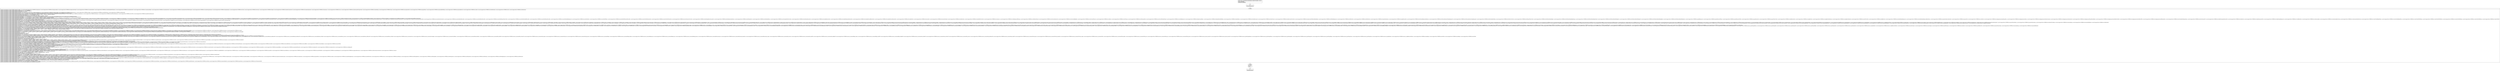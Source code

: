 digraph "CFG forandroidx.constraintlayout.widget.R.styleable.\<clinit\>()V" {
Node_4 [shape=record,label="{4\:\ ?|MTH_ENTER_BLOCK\l}"];
Node_6 [shape=record,label="{6\:\ 0x0000|androidx.constraintlayout.widget.C0169R.styleable.ActionBar = new int[]\{com.dns.buggywebview.C0566R.attr.background, com.dns.buggywebview.C0566R.attr.backgroundSplit, com.dns.buggywebview.C0566R.attr.backgroundStacked, com.dns.buggywebview.C0566R.attr.contentInsetEnd, com.dns.buggywebview.C0566R.attr.contentInsetEndWithActions, com.dns.buggywebview.C0566R.attr.contentInsetLeft, com.dns.buggywebview.C0566R.attr.contentInsetRight, com.dns.buggywebview.C0566R.attr.contentInsetStart, com.dns.buggywebview.C0566R.attr.contentInsetStartWithNavigation, com.dns.buggywebview.C0566R.attr.customNavigationLayout, com.dns.buggywebview.C0566R.attr.displayOptions, com.dns.buggywebview.C0566R.attr.divider, com.dns.buggywebview.C0566R.attr.elevation, com.dns.buggywebview.C0566R.attr.height, com.dns.buggywebview.C0566R.attr.hideOnContentScroll, com.dns.buggywebview.C0566R.attr.homeAsUpIndicator, com.dns.buggywebview.C0566R.attr.homeLayout, com.dns.buggywebview.C0566R.attr.icon, com.dns.buggywebview.C0566R.attr.indeterminateProgressStyle, com.dns.buggywebview.C0566R.attr.itemPadding, com.dns.buggywebview.C0566R.attr.logo, com.dns.buggywebview.C0566R.attr.navigationMode, com.dns.buggywebview.C0566R.attr.popupTheme, com.dns.buggywebview.C0566R.attr.progressBarPadding, com.dns.buggywebview.C0566R.attr.progressBarStyle, com.dns.buggywebview.C0566R.attr.subtitle, com.dns.buggywebview.C0566R.attr.subtitleTextStyle, com.dns.buggywebview.C0566R.attr.title, com.dns.buggywebview.C0566R.attr.titleTextStyle\}\landroidx.constraintlayout.widget.C0169R.styleable.ActionBarLayout = new int[]\{16842931\}\landroidx.constraintlayout.widget.C0169R.styleable.ActionMenuItemView = new int[]\{16843071\}\landroidx.constraintlayout.widget.C0169R.styleable.ActionMenuView = new int[0]\landroidx.constraintlayout.widget.C0169R.styleable.ActionMode = new int[]\{com.dns.buggywebview.C0566R.attr.background, com.dns.buggywebview.C0566R.attr.backgroundSplit, com.dns.buggywebview.C0566R.attr.closeItemLayout, com.dns.buggywebview.C0566R.attr.height, com.dns.buggywebview.C0566R.attr.subtitleTextStyle, com.dns.buggywebview.C0566R.attr.titleTextStyle\}\landroidx.constraintlayout.widget.C0169R.styleable.ActivityChooserView = new int[]\{com.dns.buggywebview.C0566R.attr.expandActivityOverflowButtonDrawable, com.dns.buggywebview.C0566R.attr.initialActivityCount\}\landroidx.constraintlayout.widget.C0169R.styleable.AlertDialog = new int[]\{16842994, com.dns.buggywebview.C0566R.attr.buttonIconDimen, com.dns.buggywebview.C0566R.attr.buttonPanelSideLayout, com.dns.buggywebview.C0566R.attr.listItemLayout, com.dns.buggywebview.C0566R.attr.listLayout, com.dns.buggywebview.C0566R.attr.multiChoiceItemLayout, com.dns.buggywebview.C0566R.attr.showTitle, com.dns.buggywebview.C0566R.attr.singleChoiceItemLayout\}\landroidx.constraintlayout.widget.C0169R.styleable.AnimatedStateListDrawableCompat = new int[]\{16843036, 16843156, 16843157, 16843158, 16843532, 16843533\}\landroidx.constraintlayout.widget.C0169R.styleable.AnimatedStateListDrawableItem = new int[]\{16842960, 16843161\}\landroidx.constraintlayout.widget.C0169R.styleable.AnimatedStateListDrawableTransition = new int[]\{16843161, 16843849, 16843850, 16843851\}\landroidx.constraintlayout.widget.C0169R.styleable.AppCompatImageView = new int[]\{16843033, com.dns.buggywebview.C0566R.attr.srcCompat, com.dns.buggywebview.C0566R.attr.tint, com.dns.buggywebview.C0566R.attr.tintMode\}\landroidx.constraintlayout.widget.C0169R.styleable.AppCompatSeekBar = new int[]\{16843074, com.dns.buggywebview.C0566R.attr.tickMark, com.dns.buggywebview.C0566R.attr.tickMarkTint, com.dns.buggywebview.C0566R.attr.tickMarkTintMode\}\landroidx.constraintlayout.widget.C0169R.styleable.AppCompatTextHelper = new int[]\{16842804, 16843117, 16843118, 16843119, 16843120, 16843666, 16843667\}\landroidx.constraintlayout.widget.C0169R.styleable.AppCompatTextView = new int[]\{16842804, com.dns.buggywebview.C0566R.attr.autoSizeMaxTextSize, com.dns.buggywebview.C0566R.attr.autoSizeMinTextSize, com.dns.buggywebview.C0566R.attr.autoSizePresetSizes, com.dns.buggywebview.C0566R.attr.autoSizeStepGranularity, com.dns.buggywebview.C0566R.attr.autoSizeTextType, com.dns.buggywebview.C0566R.attr.drawableBottomCompat, com.dns.buggywebview.C0566R.attr.drawableEndCompat, com.dns.buggywebview.C0566R.attr.drawableLeftCompat, com.dns.buggywebview.C0566R.attr.drawableRightCompat, com.dns.buggywebview.C0566R.attr.drawableStartCompat, com.dns.buggywebview.C0566R.attr.drawableTint, com.dns.buggywebview.C0566R.attr.drawableTintMode, com.dns.buggywebview.C0566R.attr.drawableTopCompat, com.dns.buggywebview.C0566R.attr.emojiCompatEnabled, com.dns.buggywebview.C0566R.attr.firstBaselineToTopHeight, com.dns.buggywebview.C0566R.attr.fontFamily, com.dns.buggywebview.C0566R.attr.fontVariationSettings, com.dns.buggywebview.C0566R.attr.lastBaselineToBottomHeight, com.dns.buggywebview.C0566R.attr.lineHeight, com.dns.buggywebview.C0566R.attr.textAllCaps, com.dns.buggywebview.C0566R.attr.textLocale\}\landroidx.constraintlayout.widget.C0169R.styleable.AppCompatTheme = new int[]\{16842839, 16842926, com.dns.buggywebview.C0566R.attr.actionBarDivider, com.dns.buggywebview.C0566R.attr.actionBarItemBackground, com.dns.buggywebview.C0566R.attr.actionBarPopupTheme, com.dns.buggywebview.C0566R.attr.actionBarSize, com.dns.buggywebview.C0566R.attr.actionBarSplitStyle, com.dns.buggywebview.C0566R.attr.actionBarStyle, com.dns.buggywebview.C0566R.attr.actionBarTabBarStyle, com.dns.buggywebview.C0566R.attr.actionBarTabStyle, com.dns.buggywebview.C0566R.attr.actionBarTabTextStyle, com.dns.buggywebview.C0566R.attr.actionBarTheme, com.dns.buggywebview.C0566R.attr.actionBarWidgetTheme, com.dns.buggywebview.C0566R.attr.actionButtonStyle, com.dns.buggywebview.C0566R.attr.actionDropDownStyle, com.dns.buggywebview.C0566R.attr.actionMenuTextAppearance, com.dns.buggywebview.C0566R.attr.actionMenuTextColor, com.dns.buggywebview.C0566R.attr.actionModeBackground, com.dns.buggywebview.C0566R.attr.actionModeCloseButtonStyle, com.dns.buggywebview.C0566R.attr.actionModeCloseContentDescription, com.dns.buggywebview.C0566R.attr.actionModeCloseDrawable, com.dns.buggywebview.C0566R.attr.actionModeCopyDrawable, com.dns.buggywebview.C0566R.attr.actionModeCutDrawable, com.dns.buggywebview.C0566R.attr.actionModeFindDrawable, com.dns.buggywebview.C0566R.attr.actionModePasteDrawable, com.dns.buggywebview.C0566R.attr.actionModePopupWindowStyle, com.dns.buggywebview.C0566R.attr.actionModeSelectAllDrawable, com.dns.buggywebview.C0566R.attr.actionModeShareDrawable, com.dns.buggywebview.C0566R.attr.actionModeSplitBackground, com.dns.buggywebview.C0566R.attr.actionModeStyle, com.dns.buggywebview.C0566R.attr.actionModeTheme, com.dns.buggywebview.C0566R.attr.actionModeWebSearchDrawable, com.dns.buggywebview.C0566R.attr.actionOverflowButtonStyle, com.dns.buggywebview.C0566R.attr.actionOverflowMenuStyle, com.dns.buggywebview.C0566R.attr.activityChooserViewStyle, com.dns.buggywebview.C0566R.attr.alertDialogButtonGroupStyle, com.dns.buggywebview.C0566R.attr.alertDialogCenterButtons, com.dns.buggywebview.C0566R.attr.alertDialogStyle, com.dns.buggywebview.C0566R.attr.alertDialogTheme, com.dns.buggywebview.C0566R.attr.autoCompleteTextViewStyle, com.dns.buggywebview.C0566R.attr.borderlessButtonStyle, com.dns.buggywebview.C0566R.attr.buttonBarButtonStyle, com.dns.buggywebview.C0566R.attr.buttonBarNegativeButtonStyle, com.dns.buggywebview.C0566R.attr.buttonBarNeutralButtonStyle, com.dns.buggywebview.C0566R.attr.buttonBarPositiveButtonStyle, com.dns.buggywebview.C0566R.attr.buttonBarStyle, com.dns.buggywebview.C0566R.attr.buttonStyle, com.dns.buggywebview.C0566R.attr.buttonStyleSmall, com.dns.buggywebview.C0566R.attr.checkboxStyle, com.dns.buggywebview.C0566R.attr.checkedTextViewStyle, com.dns.buggywebview.C0566R.attr.colorAccent, com.dns.buggywebview.C0566R.attr.colorBackgroundFloating, com.dns.buggywebview.C0566R.attr.colorButtonNormal, com.dns.buggywebview.C0566R.attr.colorControlActivated, com.dns.buggywebview.C0566R.attr.colorControlHighlight, com.dns.buggywebview.C0566R.attr.colorControlNormal, com.dns.buggywebview.C0566R.attr.colorError, com.dns.buggywebview.C0566R.attr.colorPrimary, com.dns.buggywebview.C0566R.attr.colorPrimaryDark, com.dns.buggywebview.C0566R.attr.colorSwitchThumbNormal, com.dns.buggywebview.C0566R.attr.controlBackground, com.dns.buggywebview.C0566R.attr.dialogCornerRadius, com.dns.buggywebview.C0566R.attr.dialogPreferredPadding, com.dns.buggywebview.C0566R.attr.dialogTheme, com.dns.buggywebview.C0566R.attr.dividerHorizontal, com.dns.buggywebview.C0566R.attr.dividerVertical, com.dns.buggywebview.C0566R.attr.dropDownListViewStyle, com.dns.buggywebview.C0566R.attr.dropdownListPreferredItemHeight, com.dns.buggywebview.C0566R.attr.editTextBackground, com.dns.buggywebview.C0566R.attr.editTextColor, com.dns.buggywebview.C0566R.attr.editTextStyle, com.dns.buggywebview.C0566R.attr.homeAsUpIndicator, com.dns.buggywebview.C0566R.attr.imageButtonStyle, com.dns.buggywebview.C0566R.attr.listChoiceBackgroundIndicator, com.dns.buggywebview.C0566R.attr.listChoiceIndicatorMultipleAnimated, com.dns.buggywebview.C0566R.attr.listChoiceIndicatorSingleAnimated, com.dns.buggywebview.C0566R.attr.listDividerAlertDialog, com.dns.buggywebview.C0566R.attr.listMenuViewStyle, com.dns.buggywebview.C0566R.attr.listPopupWindowStyle, com.dns.buggywebview.C0566R.attr.listPreferredItemHeight, com.dns.buggywebview.C0566R.attr.listPreferredItemHeightLarge, com.dns.buggywebview.C0566R.attr.listPreferredItemHeightSmall, com.dns.buggywebview.C0566R.attr.listPreferredItemPaddingEnd, com.dns.buggywebview.C0566R.attr.listPreferredItemPaddingLeft, com.dns.buggywebview.C0566R.attr.listPreferredItemPaddingRight, com.dns.buggywebview.C0566R.attr.listPreferredItemPaddingStart, com.dns.buggywebview.C0566R.attr.panelBackground, com.dns.buggywebview.C0566R.attr.panelMenuListTheme, com.dns.buggywebview.C0566R.attr.panelMenuListWidth, com.dns.buggywebview.C0566R.attr.popupMenuStyle, com.dns.buggywebview.C0566R.attr.popupWindowStyle, com.dns.buggywebview.C0566R.attr.radioButtonStyle, com.dns.buggywebview.C0566R.attr.ratingBarStyle, com.dns.buggywebview.C0566R.attr.ratingBarStyleIndicator, com.dns.buggywebview.C0566R.attr.ratingBarStyleSmall, com.dns.buggywebview.C0566R.attr.searchViewStyle, com.dns.buggywebview.C0566R.attr.seekBarStyle, com.dns.buggywebview.C0566R.attr.selectableItemBackground, com.dns.buggywebview.C0566R.attr.selectableItemBackgroundBorderless, com.dns.buggywebview.C0566R.attr.spinnerDropDownItemStyle, com.dns.buggywebview.C0566R.attr.spinnerStyle, com.dns.buggywebview.C0566R.attr.switchStyle, com.dns.buggywebview.C0566R.attr.textAppearanceLargePopupMenu, com.dns.buggywebview.C0566R.attr.textAppearanceListItem, com.dns.buggywebview.C0566R.attr.textAppearanceListItemSecondary, com.dns.buggywebview.C0566R.attr.textAppearanceListItemSmall, com.dns.buggywebview.C0566R.attr.textAppearancePopupMenuHeader, com.dns.buggywebview.C0566R.attr.textAppearanceSearchResultSubtitle, com.dns.buggywebview.C0566R.attr.textAppearanceSearchResultTitle, com.dns.buggywebview.C0566R.attr.textAppearanceSmallPopupMenu, com.dns.buggywebview.C0566R.attr.textColorAlertDialogListItem, com.dns.buggywebview.C0566R.attr.textColorSearchUrl, com.dns.buggywebview.C0566R.attr.toolbarNavigationButtonStyle, com.dns.buggywebview.C0566R.attr.toolbarStyle, com.dns.buggywebview.C0566R.attr.tooltipForegroundColor, com.dns.buggywebview.C0566R.attr.tooltipFrameBackground, com.dns.buggywebview.C0566R.attr.viewInflaterClass, com.dns.buggywebview.C0566R.attr.windowActionBar, com.dns.buggywebview.C0566R.attr.windowActionBarOverlay, com.dns.buggywebview.C0566R.attr.windowActionModeOverlay, com.dns.buggywebview.C0566R.attr.windowFixedHeightMajor, com.dns.buggywebview.C0566R.attr.windowFixedHeightMinor, com.dns.buggywebview.C0566R.attr.windowFixedWidthMajor, com.dns.buggywebview.C0566R.attr.windowFixedWidthMinor, com.dns.buggywebview.C0566R.attr.windowMinWidthMajor, com.dns.buggywebview.C0566R.attr.windowMinWidthMinor, com.dns.buggywebview.C0566R.attr.windowNoTitle\}\landroidx.constraintlayout.widget.C0169R.styleable.ButtonBarLayout = new int[]\{com.dns.buggywebview.C0566R.attr.allowStacking\}\landroidx.constraintlayout.widget.C0169R.styleable.Carousel = new int[]\{com.dns.buggywebview.C0566R.attr.carousel_backwardTransition, com.dns.buggywebview.C0566R.attr.carousel_emptyViewsBehavior, com.dns.buggywebview.C0566R.attr.carousel_firstView, com.dns.buggywebview.C0566R.attr.carousel_forwardTransition, com.dns.buggywebview.C0566R.attr.carousel_infinite, com.dns.buggywebview.C0566R.attr.carousel_nextState, com.dns.buggywebview.C0566R.attr.carousel_previousState, com.dns.buggywebview.C0566R.attr.carousel_touchUpMode, com.dns.buggywebview.C0566R.attr.carousel_touchUp_dampeningFactor, com.dns.buggywebview.C0566R.attr.carousel_touchUp_velocityThreshold\}\landroidx.constraintlayout.widget.C0169R.styleable.ColorStateListItem = new int[]\{16843173, 16843551, 16844359, com.dns.buggywebview.C0566R.attr.alpha, com.dns.buggywebview.C0566R.attr.lStar\}\landroidx.constraintlayout.widget.C0169R.styleable.CompoundButton = new int[]\{16843015, com.dns.buggywebview.C0566R.attr.buttonCompat, com.dns.buggywebview.C0566R.attr.buttonTint, com.dns.buggywebview.C0566R.attr.buttonTintMode\}\landroidx.constraintlayout.widget.C0169R.styleable.Constraint = new int[]\{16842948, 16842960, 16842972, 16842996, 16842997, 16842999, 16843000, 16843001, 16843002, 16843039, 16843040, 16843071, 16843072, 16843551, 16843552, 16843553, 16843554, 16843555, 16843556, 16843557, 16843558, 16843559, 16843560, 16843701, 16843702, 16843770, 16843840, com.dns.buggywebview.C0566R.attr.animateCircleAngleTo, com.dns.buggywebview.C0566R.attr.animateRelativeTo, com.dns.buggywebview.C0566R.attr.barrierAllowsGoneWidgets, com.dns.buggywebview.C0566R.attr.barrierDirection, com.dns.buggywebview.C0566R.attr.barrierMargin, com.dns.buggywebview.C0566R.attr.chainUseRtl, com.dns.buggywebview.C0566R.attr.constraint_referenced_ids, com.dns.buggywebview.C0566R.attr.constraint_referenced_tags, com.dns.buggywebview.C0566R.attr.drawPath, com.dns.buggywebview.C0566R.attr.flow_firstHorizontalBias, com.dns.buggywebview.C0566R.attr.flow_firstHorizontalStyle, com.dns.buggywebview.C0566R.attr.flow_firstVerticalBias, com.dns.buggywebview.C0566R.attr.flow_firstVerticalStyle, com.dns.buggywebview.C0566R.attr.flow_horizontalAlign, com.dns.buggywebview.C0566R.attr.flow_horizontalBias, com.dns.buggywebview.C0566R.attr.flow_horizontalGap, com.dns.buggywebview.C0566R.attr.flow_horizontalStyle, com.dns.buggywebview.C0566R.attr.flow_lastHorizontalBias, com.dns.buggywebview.C0566R.attr.flow_lastHorizontalStyle, com.dns.buggywebview.C0566R.attr.flow_lastVerticalBias, com.dns.buggywebview.C0566R.attr.flow_lastVerticalStyle, com.dns.buggywebview.C0566R.attr.flow_maxElementsWrap, com.dns.buggywebview.C0566R.attr.flow_verticalAlign, com.dns.buggywebview.C0566R.attr.flow_verticalBias, com.dns.buggywebview.C0566R.attr.flow_verticalGap, com.dns.buggywebview.C0566R.attr.flow_verticalStyle, com.dns.buggywebview.C0566R.attr.flow_wrapMode, com.dns.buggywebview.C0566R.attr.guidelineUseRtl, com.dns.buggywebview.C0566R.attr.layout_constrainedHeight, com.dns.buggywebview.C0566R.attr.layout_constrainedWidth, com.dns.buggywebview.C0566R.attr.layout_constraintBaseline_creator, com.dns.buggywebview.C0566R.attr.layout_constraintBaseline_toBaselineOf, com.dns.buggywebview.C0566R.attr.layout_constraintBaseline_toBottomOf, com.dns.buggywebview.C0566R.attr.layout_constraintBaseline_toTopOf, com.dns.buggywebview.C0566R.attr.layout_constraintBottom_creator, com.dns.buggywebview.C0566R.attr.layout_constraintBottom_toBottomOf, com.dns.buggywebview.C0566R.attr.layout_constraintBottom_toTopOf, com.dns.buggywebview.C0566R.attr.layout_constraintCircle, com.dns.buggywebview.C0566R.attr.layout_constraintCircleAngle, com.dns.buggywebview.C0566R.attr.layout_constraintCircleRadius, com.dns.buggywebview.C0566R.attr.layout_constraintDimensionRatio, com.dns.buggywebview.C0566R.attr.layout_constraintEnd_toEndOf, com.dns.buggywebview.C0566R.attr.layout_constraintEnd_toStartOf, com.dns.buggywebview.C0566R.attr.layout_constraintGuide_begin, com.dns.buggywebview.C0566R.attr.layout_constraintGuide_end, com.dns.buggywebview.C0566R.attr.layout_constraintGuide_percent, com.dns.buggywebview.C0566R.attr.layout_constraintHeight, com.dns.buggywebview.C0566R.attr.layout_constraintHeight_default, com.dns.buggywebview.C0566R.attr.layout_constraintHeight_max, com.dns.buggywebview.C0566R.attr.layout_constraintHeight_min, com.dns.buggywebview.C0566R.attr.layout_constraintHeight_percent, com.dns.buggywebview.C0566R.attr.layout_constraintHorizontal_bias, com.dns.buggywebview.C0566R.attr.layout_constraintHorizontal_chainStyle, com.dns.buggywebview.C0566R.attr.layout_constraintHorizontal_weight, com.dns.buggywebview.C0566R.attr.layout_constraintLeft_creator, com.dns.buggywebview.C0566R.attr.layout_constraintLeft_toLeftOf, com.dns.buggywebview.C0566R.attr.layout_constraintLeft_toRightOf, com.dns.buggywebview.C0566R.attr.layout_constraintRight_creator, com.dns.buggywebview.C0566R.attr.layout_constraintRight_toLeftOf, com.dns.buggywebview.C0566R.attr.layout_constraintRight_toRightOf, com.dns.buggywebview.C0566R.attr.layout_constraintStart_toEndOf, com.dns.buggywebview.C0566R.attr.layout_constraintStart_toStartOf, com.dns.buggywebview.C0566R.attr.layout_constraintTag, com.dns.buggywebview.C0566R.attr.layout_constraintTop_creator, com.dns.buggywebview.C0566R.attr.layout_constraintTop_toBottomOf, com.dns.buggywebview.C0566R.attr.layout_constraintTop_toTopOf, com.dns.buggywebview.C0566R.attr.layout_constraintVertical_bias, com.dns.buggywebview.C0566R.attr.layout_constraintVertical_chainStyle, com.dns.buggywebview.C0566R.attr.layout_constraintVertical_weight, com.dns.buggywebview.C0566R.attr.layout_constraintWidth, com.dns.buggywebview.C0566R.attr.layout_constraintWidth_default, com.dns.buggywebview.C0566R.attr.layout_constraintWidth_max, com.dns.buggywebview.C0566R.attr.layout_constraintWidth_min, com.dns.buggywebview.C0566R.attr.layout_constraintWidth_percent, com.dns.buggywebview.C0566R.attr.layout_editor_absoluteX, com.dns.buggywebview.C0566R.attr.layout_editor_absoluteY, com.dns.buggywebview.C0566R.attr.layout_goneMarginBaseline, com.dns.buggywebview.C0566R.attr.layout_goneMarginBottom, com.dns.buggywebview.C0566R.attr.layout_goneMarginEnd, com.dns.buggywebview.C0566R.attr.layout_goneMarginLeft, com.dns.buggywebview.C0566R.attr.layout_goneMarginRight, com.dns.buggywebview.C0566R.attr.layout_goneMarginStart, com.dns.buggywebview.C0566R.attr.layout_goneMarginTop, com.dns.buggywebview.C0566R.attr.layout_marginBaseline, com.dns.buggywebview.C0566R.attr.layout_wrapBehaviorInParent, com.dns.buggywebview.C0566R.attr.motionProgress, com.dns.buggywebview.C0566R.attr.motionStagger, com.dns.buggywebview.C0566R.attr.pathMotionArc, com.dns.buggywebview.C0566R.attr.pivotAnchor, com.dns.buggywebview.C0566R.attr.polarRelativeTo, com.dns.buggywebview.C0566R.attr.quantizeMotionInterpolator, com.dns.buggywebview.C0566R.attr.quantizeMotionPhase, com.dns.buggywebview.C0566R.attr.quantizeMotionSteps, com.dns.buggywebview.C0566R.attr.transformPivotTarget, com.dns.buggywebview.C0566R.attr.transitionEasing, com.dns.buggywebview.C0566R.attr.transitionPathRotate, com.dns.buggywebview.C0566R.attr.visibilityMode\}\landroidx.constraintlayout.widget.C0169R.styleable.ConstraintLayout_Layout = new int[]\{16842948, 16842965, 16842966, 16842967, 16842968, 16842969, 16842972, 16842996, 16842997, 16842998, 16842999, 16843000, 16843001, 16843002, 16843039, 16843040, 16843071, 16843072, 16843699, 16843700, 16843701, 16843702, 16843840, 16844091, 16844092, com.dns.buggywebview.C0566R.attr.barrierAllowsGoneWidgets, com.dns.buggywebview.C0566R.attr.barrierDirection, com.dns.buggywebview.C0566R.attr.barrierMargin, com.dns.buggywebview.C0566R.attr.chainUseRtl, com.dns.buggywebview.C0566R.attr.circularflow_angles, com.dns.buggywebview.C0566R.attr.circularflow_defaultAngle, com.dns.buggywebview.C0566R.attr.circularflow_defaultRadius, com.dns.buggywebview.C0566R.attr.circularflow_radiusInDP, com.dns.buggywebview.C0566R.attr.circularflow_viewCenter, com.dns.buggywebview.C0566R.attr.constraintSet, com.dns.buggywebview.C0566R.attr.constraint_referenced_ids, com.dns.buggywebview.C0566R.attr.constraint_referenced_tags, com.dns.buggywebview.C0566R.attr.flow_firstHorizontalBias, com.dns.buggywebview.C0566R.attr.flow_firstHorizontalStyle, com.dns.buggywebview.C0566R.attr.flow_firstVerticalBias, com.dns.buggywebview.C0566R.attr.flow_firstVerticalStyle, com.dns.buggywebview.C0566R.attr.flow_horizontalAlign, com.dns.buggywebview.C0566R.attr.flow_horizontalBias, com.dns.buggywebview.C0566R.attr.flow_horizontalGap, com.dns.buggywebview.C0566R.attr.flow_horizontalStyle, com.dns.buggywebview.C0566R.attr.flow_lastHorizontalBias, com.dns.buggywebview.C0566R.attr.flow_lastHorizontalStyle, com.dns.buggywebview.C0566R.attr.flow_lastVerticalBias, com.dns.buggywebview.C0566R.attr.flow_lastVerticalStyle, com.dns.buggywebview.C0566R.attr.flow_maxElementsWrap, com.dns.buggywebview.C0566R.attr.flow_verticalAlign, com.dns.buggywebview.C0566R.attr.flow_verticalBias, com.dns.buggywebview.C0566R.attr.flow_verticalGap, com.dns.buggywebview.C0566R.attr.flow_verticalStyle, com.dns.buggywebview.C0566R.attr.flow_wrapMode, com.dns.buggywebview.C0566R.attr.guidelineUseRtl, com.dns.buggywebview.C0566R.attr.layoutDescription, com.dns.buggywebview.C0566R.attr.layout_constrainedHeight, com.dns.buggywebview.C0566R.attr.layout_constrainedWidth, com.dns.buggywebview.C0566R.attr.layout_constraintBaseline_creator, com.dns.buggywebview.C0566R.attr.layout_constraintBaseline_toBaselineOf, com.dns.buggywebview.C0566R.attr.layout_constraintBaseline_toBottomOf, com.dns.buggywebview.C0566R.attr.layout_constraintBaseline_toTopOf, com.dns.buggywebview.C0566R.attr.layout_constraintBottom_creator, com.dns.buggywebview.C0566R.attr.layout_constraintBottom_toBottomOf, com.dns.buggywebview.C0566R.attr.layout_constraintBottom_toTopOf, com.dns.buggywebview.C0566R.attr.layout_constraintCircle, com.dns.buggywebview.C0566R.attr.layout_constraintCircleAngle, com.dns.buggywebview.C0566R.attr.layout_constraintCircleRadius, com.dns.buggywebview.C0566R.attr.layout_constraintDimensionRatio, com.dns.buggywebview.C0566R.attr.layout_constraintEnd_toEndOf, com.dns.buggywebview.C0566R.attr.layout_constraintEnd_toStartOf, com.dns.buggywebview.C0566R.attr.layout_constraintGuide_begin, com.dns.buggywebview.C0566R.attr.layout_constraintGuide_end, com.dns.buggywebview.C0566R.attr.layout_constraintGuide_percent, com.dns.buggywebview.C0566R.attr.layout_constraintHeight, com.dns.buggywebview.C0566R.attr.layout_constraintHeight_default, com.dns.buggywebview.C0566R.attr.layout_constraintHeight_max, com.dns.buggywebview.C0566R.attr.layout_constraintHeight_min, com.dns.buggywebview.C0566R.attr.layout_constraintHeight_percent, com.dns.buggywebview.C0566R.attr.layout_constraintHorizontal_bias, com.dns.buggywebview.C0566R.attr.layout_constraintHorizontal_chainStyle, com.dns.buggywebview.C0566R.attr.layout_constraintHorizontal_weight, com.dns.buggywebview.C0566R.attr.layout_constraintLeft_creator, com.dns.buggywebview.C0566R.attr.layout_constraintLeft_toLeftOf, com.dns.buggywebview.C0566R.attr.layout_constraintLeft_toRightOf, com.dns.buggywebview.C0566R.attr.layout_constraintRight_creator, com.dns.buggywebview.C0566R.attr.layout_constraintRight_toLeftOf, com.dns.buggywebview.C0566R.attr.layout_constraintRight_toRightOf, com.dns.buggywebview.C0566R.attr.layout_constraintStart_toEndOf, com.dns.buggywebview.C0566R.attr.layout_constraintStart_toStartOf, com.dns.buggywebview.C0566R.attr.layout_constraintTag, com.dns.buggywebview.C0566R.attr.layout_constraintTop_creator, com.dns.buggywebview.C0566R.attr.layout_constraintTop_toBottomOf, com.dns.buggywebview.C0566R.attr.layout_constraintTop_toTopOf, com.dns.buggywebview.C0566R.attr.layout_constraintVertical_bias, com.dns.buggywebview.C0566R.attr.layout_constraintVertical_chainStyle, com.dns.buggywebview.C0566R.attr.layout_constraintVertical_weight, com.dns.buggywebview.C0566R.attr.layout_constraintWidth, com.dns.buggywebview.C0566R.attr.layout_constraintWidth_default, com.dns.buggywebview.C0566R.attr.layout_constraintWidth_max, com.dns.buggywebview.C0566R.attr.layout_constraintWidth_min, com.dns.buggywebview.C0566R.attr.layout_constraintWidth_percent, com.dns.buggywebview.C0566R.attr.layout_editor_absoluteX, com.dns.buggywebview.C0566R.attr.layout_editor_absoluteY, com.dns.buggywebview.C0566R.attr.layout_goneMarginBaseline, com.dns.buggywebview.C0566R.attr.layout_goneMarginBottom, com.dns.buggywebview.C0566R.attr.layout_goneMarginEnd, com.dns.buggywebview.C0566R.attr.layout_goneMarginLeft, com.dns.buggywebview.C0566R.attr.layout_goneMarginRight, com.dns.buggywebview.C0566R.attr.layout_goneMarginStart, com.dns.buggywebview.C0566R.attr.layout_goneMarginTop, com.dns.buggywebview.C0566R.attr.layout_marginBaseline, com.dns.buggywebview.C0566R.attr.layout_optimizationLevel, com.dns.buggywebview.C0566R.attr.layout_wrapBehaviorInParent\}\landroidx.constraintlayout.widget.C0169R.styleable.ConstraintLayout_ReactiveGuide = new int[]\{com.dns.buggywebview.C0566R.attr.reactiveGuide_animateChange, com.dns.buggywebview.C0566R.attr.reactiveGuide_applyToAllConstraintSets, com.dns.buggywebview.C0566R.attr.reactiveGuide_applyToConstraintSet, com.dns.buggywebview.C0566R.attr.reactiveGuide_valueId\}\landroidx.constraintlayout.widget.C0169R.styleable.ConstraintLayout_placeholder = new int[]\{com.dns.buggywebview.C0566R.attr.content, com.dns.buggywebview.C0566R.attr.placeholder_emptyVisibility\}\landroidx.constraintlayout.widget.C0169R.styleable.ConstraintOverride = new int[]\{16842948, 16842960, 16842972, 16842996, 16842997, 16842999, 16843000, 16843001, 16843002, 16843039, 16843040, 16843071, 16843072, 16843551, 16843552, 16843553, 16843554, 16843555, 16843556, 16843557, 16843558, 16843559, 16843560, 16843701, 16843702, 16843770, 16843840, com.dns.buggywebview.C0566R.attr.animateCircleAngleTo, com.dns.buggywebview.C0566R.attr.animateRelativeTo, com.dns.buggywebview.C0566R.attr.barrierAllowsGoneWidgets, com.dns.buggywebview.C0566R.attr.barrierDirection, com.dns.buggywebview.C0566R.attr.barrierMargin, com.dns.buggywebview.C0566R.attr.chainUseRtl, com.dns.buggywebview.C0566R.attr.constraint_referenced_ids, com.dns.buggywebview.C0566R.attr.drawPath, com.dns.buggywebview.C0566R.attr.flow_firstHorizontalBias, com.dns.buggywebview.C0566R.attr.flow_firstHorizontalStyle, com.dns.buggywebview.C0566R.attr.flow_firstVerticalBias, com.dns.buggywebview.C0566R.attr.flow_firstVerticalStyle, com.dns.buggywebview.C0566R.attr.flow_horizontalAlign, com.dns.buggywebview.C0566R.attr.flow_horizontalBias, com.dns.buggywebview.C0566R.attr.flow_horizontalGap, com.dns.buggywebview.C0566R.attr.flow_horizontalStyle, com.dns.buggywebview.C0566R.attr.flow_lastHorizontalBias, com.dns.buggywebview.C0566R.attr.flow_lastHorizontalStyle, com.dns.buggywebview.C0566R.attr.flow_lastVerticalBias, com.dns.buggywebview.C0566R.attr.flow_lastVerticalStyle, com.dns.buggywebview.C0566R.attr.flow_maxElementsWrap, com.dns.buggywebview.C0566R.attr.flow_verticalAlign, com.dns.buggywebview.C0566R.attr.flow_verticalBias, com.dns.buggywebview.C0566R.attr.flow_verticalGap, com.dns.buggywebview.C0566R.attr.flow_verticalStyle, com.dns.buggywebview.C0566R.attr.flow_wrapMode, com.dns.buggywebview.C0566R.attr.guidelineUseRtl, com.dns.buggywebview.C0566R.attr.layout_constrainedHeight, com.dns.buggywebview.C0566R.attr.layout_constrainedWidth, com.dns.buggywebview.C0566R.attr.layout_constraintBaseline_creator, com.dns.buggywebview.C0566R.attr.layout_constraintBottom_creator, com.dns.buggywebview.C0566R.attr.layout_constraintCircleAngle, com.dns.buggywebview.C0566R.attr.layout_constraintCircleRadius, com.dns.buggywebview.C0566R.attr.layout_constraintDimensionRatio, com.dns.buggywebview.C0566R.attr.layout_constraintGuide_begin, com.dns.buggywebview.C0566R.attr.layout_constraintGuide_end, com.dns.buggywebview.C0566R.attr.layout_constraintGuide_percent, com.dns.buggywebview.C0566R.attr.layout_constraintHeight, com.dns.buggywebview.C0566R.attr.layout_constraintHeight_default, com.dns.buggywebview.C0566R.attr.layout_constraintHeight_max, com.dns.buggywebview.C0566R.attr.layout_constraintHeight_min, com.dns.buggywebview.C0566R.attr.layout_constraintHeight_percent, com.dns.buggywebview.C0566R.attr.layout_constraintHorizontal_bias, com.dns.buggywebview.C0566R.attr.layout_constraintHorizontal_chainStyle, com.dns.buggywebview.C0566R.attr.layout_constraintHorizontal_weight, com.dns.buggywebview.C0566R.attr.layout_constraintLeft_creator, com.dns.buggywebview.C0566R.attr.layout_constraintRight_creator, com.dns.buggywebview.C0566R.attr.layout_constraintTag, com.dns.buggywebview.C0566R.attr.layout_constraintTop_creator, com.dns.buggywebview.C0566R.attr.layout_constraintVertical_bias, com.dns.buggywebview.C0566R.attr.layout_constraintVertical_chainStyle, com.dns.buggywebview.C0566R.attr.layout_constraintVertical_weight, com.dns.buggywebview.C0566R.attr.layout_constraintWidth, com.dns.buggywebview.C0566R.attr.layout_constraintWidth_default, com.dns.buggywebview.C0566R.attr.layout_constraintWidth_max, com.dns.buggywebview.C0566R.attr.layout_constraintWidth_min, com.dns.buggywebview.C0566R.attr.layout_constraintWidth_percent, com.dns.buggywebview.C0566R.attr.layout_editor_absoluteX, com.dns.buggywebview.C0566R.attr.layout_editor_absoluteY, com.dns.buggywebview.C0566R.attr.layout_goneMarginBaseline, com.dns.buggywebview.C0566R.attr.layout_goneMarginBottom, com.dns.buggywebview.C0566R.attr.layout_goneMarginEnd, com.dns.buggywebview.C0566R.attr.layout_goneMarginLeft, com.dns.buggywebview.C0566R.attr.layout_goneMarginRight, com.dns.buggywebview.C0566R.attr.layout_goneMarginStart, com.dns.buggywebview.C0566R.attr.layout_goneMarginTop, com.dns.buggywebview.C0566R.attr.layout_marginBaseline, com.dns.buggywebview.C0566R.attr.layout_wrapBehaviorInParent, com.dns.buggywebview.C0566R.attr.motionProgress, com.dns.buggywebview.C0566R.attr.motionStagger, com.dns.buggywebview.C0566R.attr.motionTarget, com.dns.buggywebview.C0566R.attr.pathMotionArc, com.dns.buggywebview.C0566R.attr.pivotAnchor, com.dns.buggywebview.C0566R.attr.polarRelativeTo, com.dns.buggywebview.C0566R.attr.quantizeMotionInterpolator, com.dns.buggywebview.C0566R.attr.quantizeMotionPhase, com.dns.buggywebview.C0566R.attr.quantizeMotionSteps, com.dns.buggywebview.C0566R.attr.transformPivotTarget, com.dns.buggywebview.C0566R.attr.transitionEasing, com.dns.buggywebview.C0566R.attr.transitionPathRotate, com.dns.buggywebview.C0566R.attr.visibilityMode\}\landroidx.constraintlayout.widget.C0169R.styleable.ConstraintSet = new int[]\{16842948, 16842960, 16842972, 16842996, 16842997, 16842999, 16843000, 16843001, 16843002, 16843039, 16843040, 16843071, 16843072, 16843189, 16843190, 16843551, 16843552, 16843553, 16843554, 16843555, 16843556, 16843557, 16843558, 16843559, 16843560, 16843701, 16843702, 16843770, 16843840, com.dns.buggywebview.C0566R.attr.animateCircleAngleTo, com.dns.buggywebview.C0566R.attr.animateRelativeTo, com.dns.buggywebview.C0566R.attr.barrierAllowsGoneWidgets, com.dns.buggywebview.C0566R.attr.barrierDirection, com.dns.buggywebview.C0566R.attr.barrierMargin, com.dns.buggywebview.C0566R.attr.chainUseRtl, com.dns.buggywebview.C0566R.attr.constraintRotate, com.dns.buggywebview.C0566R.attr.constraint_referenced_ids, com.dns.buggywebview.C0566R.attr.constraint_referenced_tags, com.dns.buggywebview.C0566R.attr.deriveConstraintsFrom, com.dns.buggywebview.C0566R.attr.drawPath, com.dns.buggywebview.C0566R.attr.flow_firstHorizontalBias, com.dns.buggywebview.C0566R.attr.flow_firstHorizontalStyle, com.dns.buggywebview.C0566R.attr.flow_firstVerticalBias, com.dns.buggywebview.C0566R.attr.flow_firstVerticalStyle, com.dns.buggywebview.C0566R.attr.flow_horizontalAlign, com.dns.buggywebview.C0566R.attr.flow_horizontalBias, com.dns.buggywebview.C0566R.attr.flow_horizontalGap, com.dns.buggywebview.C0566R.attr.flow_horizontalStyle, com.dns.buggywebview.C0566R.attr.flow_lastHorizontalBias, com.dns.buggywebview.C0566R.attr.flow_lastHorizontalStyle, com.dns.buggywebview.C0566R.attr.flow_lastVerticalBias, com.dns.buggywebview.C0566R.attr.flow_lastVerticalStyle, com.dns.buggywebview.C0566R.attr.flow_maxElementsWrap, com.dns.buggywebview.C0566R.attr.flow_verticalAlign, com.dns.buggywebview.C0566R.attr.flow_verticalBias, com.dns.buggywebview.C0566R.attr.flow_verticalGap, com.dns.buggywebview.C0566R.attr.flow_verticalStyle, com.dns.buggywebview.C0566R.attr.flow_wrapMode, com.dns.buggywebview.C0566R.attr.guidelineUseRtl, com.dns.buggywebview.C0566R.attr.layout_constrainedHeight, com.dns.buggywebview.C0566R.attr.layout_constrainedWidth, com.dns.buggywebview.C0566R.attr.layout_constraintBaseline_creator, com.dns.buggywebview.C0566R.attr.layout_constraintBaseline_toBaselineOf, com.dns.buggywebview.C0566R.attr.layout_constraintBaseline_toBottomOf, com.dns.buggywebview.C0566R.attr.layout_constraintBaseline_toTopOf, com.dns.buggywebview.C0566R.attr.layout_constraintBottom_creator, com.dns.buggywebview.C0566R.attr.layout_constraintBottom_toBottomOf, com.dns.buggywebview.C0566R.attr.layout_constraintBottom_toTopOf, com.dns.buggywebview.C0566R.attr.layout_constraintCircle, com.dns.buggywebview.C0566R.attr.layout_constraintCircleAngle, com.dns.buggywebview.C0566R.attr.layout_constraintCircleRadius, com.dns.buggywebview.C0566R.attr.layout_constraintDimensionRatio, com.dns.buggywebview.C0566R.attr.layout_constraintEnd_toEndOf, com.dns.buggywebview.C0566R.attr.layout_constraintEnd_toStartOf, com.dns.buggywebview.C0566R.attr.layout_constraintGuide_begin, com.dns.buggywebview.C0566R.attr.layout_constraintGuide_end, com.dns.buggywebview.C0566R.attr.layout_constraintGuide_percent, com.dns.buggywebview.C0566R.attr.layout_constraintHeight_default, com.dns.buggywebview.C0566R.attr.layout_constraintHeight_max, com.dns.buggywebview.C0566R.attr.layout_constraintHeight_min, com.dns.buggywebview.C0566R.attr.layout_constraintHeight_percent, com.dns.buggywebview.C0566R.attr.layout_constraintHorizontal_bias, com.dns.buggywebview.C0566R.attr.layout_constraintHorizontal_chainStyle, com.dns.buggywebview.C0566R.attr.layout_constraintHorizontal_weight, com.dns.buggywebview.C0566R.attr.layout_constraintLeft_creator, com.dns.buggywebview.C0566R.attr.layout_constraintLeft_toLeftOf, com.dns.buggywebview.C0566R.attr.layout_constraintLeft_toRightOf, com.dns.buggywebview.C0566R.attr.layout_constraintRight_creator, com.dns.buggywebview.C0566R.attr.layout_constraintRight_toLeftOf, com.dns.buggywebview.C0566R.attr.layout_constraintRight_toRightOf, com.dns.buggywebview.C0566R.attr.layout_constraintStart_toEndOf, com.dns.buggywebview.C0566R.attr.layout_constraintStart_toStartOf, com.dns.buggywebview.C0566R.attr.layout_constraintTag, com.dns.buggywebview.C0566R.attr.layout_constraintTop_creator, com.dns.buggywebview.C0566R.attr.layout_constraintTop_toBottomOf, com.dns.buggywebview.C0566R.attr.layout_constraintTop_toTopOf, com.dns.buggywebview.C0566R.attr.layout_constraintVertical_bias, com.dns.buggywebview.C0566R.attr.layout_constraintVertical_chainStyle, com.dns.buggywebview.C0566R.attr.layout_constraintVertical_weight, com.dns.buggywebview.C0566R.attr.layout_constraintWidth_default, com.dns.buggywebview.C0566R.attr.layout_constraintWidth_max, com.dns.buggywebview.C0566R.attr.layout_constraintWidth_min, com.dns.buggywebview.C0566R.attr.layout_constraintWidth_percent, com.dns.buggywebview.C0566R.attr.layout_editor_absoluteX, com.dns.buggywebview.C0566R.attr.layout_editor_absoluteY, com.dns.buggywebview.C0566R.attr.layout_goneMarginBaseline, com.dns.buggywebview.C0566R.attr.layout_goneMarginBottom, com.dns.buggywebview.C0566R.attr.layout_goneMarginEnd, com.dns.buggywebview.C0566R.attr.layout_goneMarginLeft, com.dns.buggywebview.C0566R.attr.layout_goneMarginRight, com.dns.buggywebview.C0566R.attr.layout_goneMarginStart, com.dns.buggywebview.C0566R.attr.layout_goneMarginTop, com.dns.buggywebview.C0566R.attr.layout_marginBaseline, com.dns.buggywebview.C0566R.attr.layout_wrapBehaviorInParent, com.dns.buggywebview.C0566R.attr.motionProgress, com.dns.buggywebview.C0566R.attr.motionStagger, com.dns.buggywebview.C0566R.attr.pathMotionArc, com.dns.buggywebview.C0566R.attr.pivotAnchor, com.dns.buggywebview.C0566R.attr.polarRelativeTo, com.dns.buggywebview.C0566R.attr.quantizeMotionSteps, com.dns.buggywebview.C0566R.attr.transitionEasing, com.dns.buggywebview.C0566R.attr.transitionPathRotate\}\landroidx.constraintlayout.widget.C0169R.styleable.CustomAttribute = new int[]\{com.dns.buggywebview.C0566R.attr.attributeName, com.dns.buggywebview.C0566R.attr.customBoolean, com.dns.buggywebview.C0566R.attr.customColorDrawableValue, com.dns.buggywebview.C0566R.attr.customColorValue, com.dns.buggywebview.C0566R.attr.customDimension, com.dns.buggywebview.C0566R.attr.customFloatValue, com.dns.buggywebview.C0566R.attr.customIntegerValue, com.dns.buggywebview.C0566R.attr.customPixelDimension, com.dns.buggywebview.C0566R.attr.customReference, com.dns.buggywebview.C0566R.attr.customStringValue, com.dns.buggywebview.C0566R.attr.methodName\}\landroidx.constraintlayout.widget.C0169R.styleable.DrawerArrowToggle = new int[]\{com.dns.buggywebview.C0566R.attr.arrowHeadLength, com.dns.buggywebview.C0566R.attr.arrowShaftLength, com.dns.buggywebview.C0566R.attr.barLength, com.dns.buggywebview.C0566R.attr.color, com.dns.buggywebview.C0566R.attr.drawableSize, com.dns.buggywebview.C0566R.attr.gapBetweenBars, com.dns.buggywebview.C0566R.attr.spinBars, com.dns.buggywebview.C0566R.attr.thickness\}\landroidx.constraintlayout.widget.C0169R.styleable.FontFamily = new int[]\{com.dns.buggywebview.C0566R.attr.fontProviderAuthority, com.dns.buggywebview.C0566R.attr.fontProviderCerts, com.dns.buggywebview.C0566R.attr.fontProviderFetchStrategy, com.dns.buggywebview.C0566R.attr.fontProviderFetchTimeout, com.dns.buggywebview.C0566R.attr.fontProviderPackage, com.dns.buggywebview.C0566R.attr.fontProviderQuery, com.dns.buggywebview.C0566R.attr.fontProviderSystemFontFamily\}\landroidx.constraintlayout.widget.C0169R.styleable.FontFamilyFont = new int[]\{16844082, 16844083, 16844095, 16844143, 16844144, com.dns.buggywebview.C0566R.attr.font, com.dns.buggywebview.C0566R.attr.fontStyle, com.dns.buggywebview.C0566R.attr.fontVariationSettings, com.dns.buggywebview.C0566R.attr.fontWeight, com.dns.buggywebview.C0566R.attr.ttcIndex\}\landroidx.constraintlayout.widget.C0169R.styleable.GradientColor = new int[]\{16843165, 16843166, 16843169, 16843170, 16843171, 16843172, 16843265, 16843275, 16844048, 16844049, 16844050, 16844051\}\landroidx.constraintlayout.widget.C0169R.styleable.GradientColorItem = new int[]\{16843173, 16844052\}\landroidx.constraintlayout.widget.C0169R.styleable.ImageFilterView = new int[]\{com.dns.buggywebview.C0566R.attr.altSrc, com.dns.buggywebview.C0566R.attr.blendSrc, com.dns.buggywebview.C0566R.attr.brightness, com.dns.buggywebview.C0566R.attr.contrast, com.dns.buggywebview.C0566R.attr.crossfade, com.dns.buggywebview.C0566R.attr.imagePanX, com.dns.buggywebview.C0566R.attr.imagePanY, com.dns.buggywebview.C0566R.attr.imageRotate, com.dns.buggywebview.C0566R.attr.imageZoom, com.dns.buggywebview.C0566R.attr.overlay, com.dns.buggywebview.C0566R.attr.round, com.dns.buggywebview.C0566R.attr.roundPercent, com.dns.buggywebview.C0566R.attr.saturation, com.dns.buggywebview.C0566R.attr.warmth\}\landroidx.constraintlayout.widget.C0169R.styleable.KeyAttribute = new int[]\{16843551, 16843552, 16843553, 16843554, 16843555, 16843556, 16843557, 16843558, 16843559, 16843560, 16843770, 16843840, com.dns.buggywebview.C0566R.attr.curveFit, com.dns.buggywebview.C0566R.attr.framePosition, com.dns.buggywebview.C0566R.attr.motionProgress, com.dns.buggywebview.C0566R.attr.motionTarget, com.dns.buggywebview.C0566R.attr.transformPivotTarget, com.dns.buggywebview.C0566R.attr.transitionEasing, com.dns.buggywebview.C0566R.attr.transitionPathRotate\}\landroidx.constraintlayout.widget.C0169R.styleable.KeyCycle = new int[]\{16843551, 16843554, 16843555, 16843556, 16843557, 16843558, 16843559, 16843560, 16843770, 16843840, com.dns.buggywebview.C0566R.attr.curveFit, com.dns.buggywebview.C0566R.attr.framePosition, com.dns.buggywebview.C0566R.attr.motionProgress, com.dns.buggywebview.C0566R.attr.motionTarget, com.dns.buggywebview.C0566R.attr.transitionEasing, com.dns.buggywebview.C0566R.attr.transitionPathRotate, com.dns.buggywebview.C0566R.attr.waveOffset, com.dns.buggywebview.C0566R.attr.wavePeriod, com.dns.buggywebview.C0566R.attr.wavePhase, com.dns.buggywebview.C0566R.attr.waveShape, com.dns.buggywebview.C0566R.attr.waveVariesBy\}\landroidx.constraintlayout.widget.C0169R.styleable.KeyFrame = new int[0]\landroidx.constraintlayout.widget.C0169R.styleable.KeyFramesAcceleration = new int[0]\landroidx.constraintlayout.widget.C0169R.styleable.KeyFramesVelocity = new int[0]\landroidx.constraintlayout.widget.C0169R.styleable.KeyPosition = new int[]\{com.dns.buggywebview.C0566R.attr.curveFit, com.dns.buggywebview.C0566R.attr.drawPath, com.dns.buggywebview.C0566R.attr.framePosition, com.dns.buggywebview.C0566R.attr.keyPositionType, com.dns.buggywebview.C0566R.attr.motionTarget, com.dns.buggywebview.C0566R.attr.pathMotionArc, com.dns.buggywebview.C0566R.attr.percentHeight, com.dns.buggywebview.C0566R.attr.percentWidth, com.dns.buggywebview.C0566R.attr.percentX, com.dns.buggywebview.C0566R.attr.percentY, com.dns.buggywebview.C0566R.attr.sizePercent, com.dns.buggywebview.C0566R.attr.transitionEasing\}\landroidx.constraintlayout.widget.C0169R.styleable.KeyTimeCycle = new int[]\{16843551, 16843554, 16843555, 16843556, 16843557, 16843558, 16843559, 16843560, 16843770, 16843840, com.dns.buggywebview.C0566R.attr.curveFit, com.dns.buggywebview.C0566R.attr.framePosition, com.dns.buggywebview.C0566R.attr.motionProgress, com.dns.buggywebview.C0566R.attr.motionTarget, com.dns.buggywebview.C0566R.attr.transitionEasing, com.dns.buggywebview.C0566R.attr.transitionPathRotate, com.dns.buggywebview.C0566R.attr.waveDecay, com.dns.buggywebview.C0566R.attr.waveOffset, com.dns.buggywebview.C0566R.attr.wavePeriod, com.dns.buggywebview.C0566R.attr.wavePhase, com.dns.buggywebview.C0566R.attr.waveShape\}\landroidx.constraintlayout.widget.C0169R.styleable.KeyTrigger = new int[]\{com.dns.buggywebview.C0566R.attr.framePosition, com.dns.buggywebview.C0566R.attr.motionTarget, com.dns.buggywebview.C0566R.attr.motion_postLayoutCollision, com.dns.buggywebview.C0566R.attr.motion_triggerOnCollision, com.dns.buggywebview.C0566R.attr.onCross, com.dns.buggywebview.C0566R.attr.onNegativeCross, com.dns.buggywebview.C0566R.attr.onPositiveCross, com.dns.buggywebview.C0566R.attr.triggerId, com.dns.buggywebview.C0566R.attr.triggerReceiver, com.dns.buggywebview.C0566R.attr.triggerSlack, com.dns.buggywebview.C0566R.attr.viewTransitionOnCross, com.dns.buggywebview.C0566R.attr.viewTransitionOnNegativeCross, com.dns.buggywebview.C0566R.attr.viewTransitionOnPositiveCross\}\landroidx.constraintlayout.widget.C0169R.styleable.Layout = new int[]\{16842948, 16842996, 16842997, 16842999, 16843000, 16843001, 16843002, 16843701, 16843702, com.dns.buggywebview.C0566R.attr.barrierAllowsGoneWidgets, com.dns.buggywebview.C0566R.attr.barrierDirection, com.dns.buggywebview.C0566R.attr.barrierMargin, com.dns.buggywebview.C0566R.attr.chainUseRtl, com.dns.buggywebview.C0566R.attr.constraint_referenced_ids, com.dns.buggywebview.C0566R.attr.constraint_referenced_tags, com.dns.buggywebview.C0566R.attr.guidelineUseRtl, com.dns.buggywebview.C0566R.attr.layout_constrainedHeight, com.dns.buggywebview.C0566R.attr.layout_constrainedWidth, com.dns.buggywebview.C0566R.attr.layout_constraintBaseline_creator, com.dns.buggywebview.C0566R.attr.layout_constraintBaseline_toBaselineOf, com.dns.buggywebview.C0566R.attr.layout_constraintBaseline_toBottomOf, com.dns.buggywebview.C0566R.attr.layout_constraintBaseline_toTopOf, com.dns.buggywebview.C0566R.attr.layout_constraintBottom_creator, com.dns.buggywebview.C0566R.attr.layout_constraintBottom_toBottomOf, com.dns.buggywebview.C0566R.attr.layout_constraintBottom_toTopOf, com.dns.buggywebview.C0566R.attr.layout_constraintCircle, com.dns.buggywebview.C0566R.attr.layout_constraintCircleAngle, com.dns.buggywebview.C0566R.attr.layout_constraintCircleRadius, com.dns.buggywebview.C0566R.attr.layout_constraintDimensionRatio, com.dns.buggywebview.C0566R.attr.layout_constraintEnd_toEndOf, com.dns.buggywebview.C0566R.attr.layout_constraintEnd_toStartOf, com.dns.buggywebview.C0566R.attr.layout_constraintGuide_begin, com.dns.buggywebview.C0566R.attr.layout_constraintGuide_end, com.dns.buggywebview.C0566R.attr.layout_constraintGuide_percent, com.dns.buggywebview.C0566R.attr.layout_constraintHeight, com.dns.buggywebview.C0566R.attr.layout_constraintHeight_default, com.dns.buggywebview.C0566R.attr.layout_constraintHeight_max, com.dns.buggywebview.C0566R.attr.layout_constraintHeight_min, com.dns.buggywebview.C0566R.attr.layout_constraintHeight_percent, com.dns.buggywebview.C0566R.attr.layout_constraintHorizontal_bias, com.dns.buggywebview.C0566R.attr.layout_constraintHorizontal_chainStyle, com.dns.buggywebview.C0566R.attr.layout_constraintHorizontal_weight, com.dns.buggywebview.C0566R.attr.layout_constraintLeft_creator, com.dns.buggywebview.C0566R.attr.layout_constraintLeft_toLeftOf, com.dns.buggywebview.C0566R.attr.layout_constraintLeft_toRightOf, com.dns.buggywebview.C0566R.attr.layout_constraintRight_creator, com.dns.buggywebview.C0566R.attr.layout_constraintRight_toLeftOf, com.dns.buggywebview.C0566R.attr.layout_constraintRight_toRightOf, com.dns.buggywebview.C0566R.attr.layout_constraintStart_toEndOf, com.dns.buggywebview.C0566R.attr.layout_constraintStart_toStartOf, com.dns.buggywebview.C0566R.attr.layout_constraintTop_creator, com.dns.buggywebview.C0566R.attr.layout_constraintTop_toBottomOf, com.dns.buggywebview.C0566R.attr.layout_constraintTop_toTopOf, com.dns.buggywebview.C0566R.attr.layout_constraintVertical_bias, com.dns.buggywebview.C0566R.attr.layout_constraintVertical_chainStyle, com.dns.buggywebview.C0566R.attr.layout_constraintVertical_weight, com.dns.buggywebview.C0566R.attr.layout_constraintWidth, com.dns.buggywebview.C0566R.attr.layout_constraintWidth_default, com.dns.buggywebview.C0566R.attr.layout_constraintWidth_max, com.dns.buggywebview.C0566R.attr.layout_constraintWidth_min, com.dns.buggywebview.C0566R.attr.layout_constraintWidth_percent, com.dns.buggywebview.C0566R.attr.layout_editor_absoluteX, com.dns.buggywebview.C0566R.attr.layout_editor_absoluteY, com.dns.buggywebview.C0566R.attr.layout_goneMarginBaseline, com.dns.buggywebview.C0566R.attr.layout_goneMarginBottom, com.dns.buggywebview.C0566R.attr.layout_goneMarginEnd, com.dns.buggywebview.C0566R.attr.layout_goneMarginLeft, com.dns.buggywebview.C0566R.attr.layout_goneMarginRight, com.dns.buggywebview.C0566R.attr.layout_goneMarginStart, com.dns.buggywebview.C0566R.attr.layout_goneMarginTop, com.dns.buggywebview.C0566R.attr.layout_marginBaseline, com.dns.buggywebview.C0566R.attr.layout_wrapBehaviorInParent, com.dns.buggywebview.C0566R.attr.maxHeight, com.dns.buggywebview.C0566R.attr.maxWidth, com.dns.buggywebview.C0566R.attr.minHeight, com.dns.buggywebview.C0566R.attr.minWidth\}\landroidx.constraintlayout.widget.C0169R.styleable.LinearLayoutCompat = new int[]\{16842927, 16842948, 16843046, 16843047, 16843048, com.dns.buggywebview.C0566R.attr.divider, com.dns.buggywebview.C0566R.attr.dividerPadding, com.dns.buggywebview.C0566R.attr.measureWithLargestChild, com.dns.buggywebview.C0566R.attr.showDividers\}\landroidx.constraintlayout.widget.C0169R.styleable.LinearLayoutCompat_Layout = new int[]\{16842931, 16842996, 16842997, 16843137\}\landroidx.constraintlayout.widget.C0169R.styleable.ListPopupWindow = new int[]\{16843436, 16843437\}\landroidx.constraintlayout.widget.C0169R.styleable.MenuGroup = new int[]\{16842766, 16842960, 16843156, 16843230, 16843231, 16843232\}\landroidx.constraintlayout.widget.C0169R.styleable.MenuItem = new int[]\{16842754, 16842766, 16842960, 16843014, 16843156, 16843230, 16843231, 16843233, 16843234, 16843235, 16843236, 16843237, 16843375, com.dns.buggywebview.C0566R.attr.actionLayout, com.dns.buggywebview.C0566R.attr.actionProviderClass, com.dns.buggywebview.C0566R.attr.actionViewClass, com.dns.buggywebview.C0566R.attr.alphabeticModifiers, com.dns.buggywebview.C0566R.attr.contentDescription, com.dns.buggywebview.C0566R.attr.iconTint, com.dns.buggywebview.C0566R.attr.iconTintMode, com.dns.buggywebview.C0566R.attr.numericModifiers, com.dns.buggywebview.C0566R.attr.showAsAction, com.dns.buggywebview.C0566R.attr.tooltipText\}\landroidx.constraintlayout.widget.C0169R.styleable.MenuView = new int[]\{16842926, 16843052, 16843053, 16843054, 16843055, 16843056, 16843057, com.dns.buggywebview.C0566R.attr.preserveIconSpacing, com.dns.buggywebview.C0566R.attr.subMenuArrow\}\landroidx.constraintlayout.widget.C0169R.styleable.MockView = new int[]\{com.dns.buggywebview.C0566R.attr.mock_diagonalsColor, com.dns.buggywebview.C0566R.attr.mock_label, com.dns.buggywebview.C0566R.attr.mock_labelBackgroundColor, com.dns.buggywebview.C0566R.attr.mock_labelColor, com.dns.buggywebview.C0566R.attr.mock_showDiagonals, com.dns.buggywebview.C0566R.attr.mock_showLabel\}\landroidx.constraintlayout.widget.C0169R.styleable.Motion = new int[]\{com.dns.buggywebview.C0566R.attr.animateCircleAngleTo, com.dns.buggywebview.C0566R.attr.animateRelativeTo, com.dns.buggywebview.C0566R.attr.drawPath, com.dns.buggywebview.C0566R.attr.motionPathRotate, com.dns.buggywebview.C0566R.attr.motionStagger, com.dns.buggywebview.C0566R.attr.pathMotionArc, com.dns.buggywebview.C0566R.attr.quantizeMotionInterpolator, com.dns.buggywebview.C0566R.attr.quantizeMotionPhase, com.dns.buggywebview.C0566R.attr.quantizeMotionSteps, com.dns.buggywebview.C0566R.attr.transitionEasing\}\landroidx.constraintlayout.widget.C0169R.styleable.MotionEffect = new int[]\{com.dns.buggywebview.C0566R.attr.motionEffect_alpha, com.dns.buggywebview.C0566R.attr.motionEffect_end, com.dns.buggywebview.C0566R.attr.motionEffect_move, com.dns.buggywebview.C0566R.attr.motionEffect_start, com.dns.buggywebview.C0566R.attr.motionEffect_strict, com.dns.buggywebview.C0566R.attr.motionEffect_translationX, com.dns.buggywebview.C0566R.attr.motionEffect_translationY, com.dns.buggywebview.C0566R.attr.motionEffect_viewTransition\}\landroidx.constraintlayout.widget.C0169R.styleable.MotionHelper = new int[]\{com.dns.buggywebview.C0566R.attr.onHide, com.dns.buggywebview.C0566R.attr.onShow\}\landroidx.constraintlayout.widget.C0169R.styleable.MotionLabel = new int[]\{16842901, 16842902, 16842903, 16842904, 16842927, 16843087, 16843108, 16843692, 16844085, com.dns.buggywebview.C0566R.attr.borderRound, com.dns.buggywebview.C0566R.attr.borderRoundPercent, com.dns.buggywebview.C0566R.attr.scaleFromTextSize, com.dns.buggywebview.C0566R.attr.textBackground, com.dns.buggywebview.C0566R.attr.textBackgroundPanX, com.dns.buggywebview.C0566R.attr.textBackgroundPanY, com.dns.buggywebview.C0566R.attr.textBackgroundRotate, com.dns.buggywebview.C0566R.attr.textBackgroundZoom, com.dns.buggywebview.C0566R.attr.textOutlineColor, com.dns.buggywebview.C0566R.attr.textOutlineThickness, com.dns.buggywebview.C0566R.attr.textPanX, com.dns.buggywebview.C0566R.attr.textPanY, com.dns.buggywebview.C0566R.attr.textureBlurFactor, com.dns.buggywebview.C0566R.attr.textureEffect, com.dns.buggywebview.C0566R.attr.textureHeight, com.dns.buggywebview.C0566R.attr.textureWidth\}\landroidx.constraintlayout.widget.C0169R.styleable.MotionLayout = new int[]\{com.dns.buggywebview.C0566R.attr.applyMotionScene, com.dns.buggywebview.C0566R.attr.currentState, com.dns.buggywebview.C0566R.attr.layoutDescription, com.dns.buggywebview.C0566R.attr.motionDebug, com.dns.buggywebview.C0566R.attr.motionProgress, com.dns.buggywebview.C0566R.attr.showPaths\}\landroidx.constraintlayout.widget.C0169R.styleable.MotionScene = new int[]\{com.dns.buggywebview.C0566R.attr.defaultDuration, com.dns.buggywebview.C0566R.attr.layoutDuringTransition\}\landroidx.constraintlayout.widget.C0169R.styleable.MotionTelltales = new int[]\{com.dns.buggywebview.C0566R.attr.telltales_tailColor, com.dns.buggywebview.C0566R.attr.telltales_tailScale, com.dns.buggywebview.C0566R.attr.telltales_velocityMode\}\landroidx.constraintlayout.widget.C0169R.styleable.OnClick = new int[]\{com.dns.buggywebview.C0566R.attr.clickAction, com.dns.buggywebview.C0566R.attr.targetId\}\landroidx.constraintlayout.widget.C0169R.styleable.OnSwipe = new int[]\{com.dns.buggywebview.C0566R.attr.autoCompleteMode, com.dns.buggywebview.C0566R.attr.dragDirection, com.dns.buggywebview.C0566R.attr.dragScale, com.dns.buggywebview.C0566R.attr.dragThreshold, com.dns.buggywebview.C0566R.attr.limitBoundsTo, com.dns.buggywebview.C0566R.attr.maxAcceleration, com.dns.buggywebview.C0566R.attr.maxVelocity, com.dns.buggywebview.C0566R.attr.moveWhenScrollAtTop, com.dns.buggywebview.C0566R.attr.nestedScrollFlags, com.dns.buggywebview.C0566R.attr.onTouchUp, com.dns.buggywebview.C0566R.attr.rotationCenterId, com.dns.buggywebview.C0566R.attr.springBoundary, com.dns.buggywebview.C0566R.attr.springDamping, com.dns.buggywebview.C0566R.attr.springMass, com.dns.buggywebview.C0566R.attr.springStiffness, com.dns.buggywebview.C0566R.attr.springStopThreshold, com.dns.buggywebview.C0566R.attr.touchAnchorId, com.dns.buggywebview.C0566R.attr.touchAnchorSide, com.dns.buggywebview.C0566R.attr.touchRegionId\}\landroidx.constraintlayout.widget.C0169R.styleable.PopupWindow = new int[]\{16843126, 16843465, com.dns.buggywebview.C0566R.attr.overlapAnchor\}\landroidx.constraintlayout.widget.C0169R.styleable.PopupWindowBackgroundState = new int[]\{com.dns.buggywebview.C0566R.attr.state_above_anchor\}\landroidx.constraintlayout.widget.C0169R.styleable.PropertySet = new int[]\{16842972, 16843551, com.dns.buggywebview.C0566R.attr.layout_constraintTag, com.dns.buggywebview.C0566R.attr.motionProgress, com.dns.buggywebview.C0566R.attr.visibilityMode\}\landroidx.constraintlayout.widget.C0169R.styleable.RecycleListView = new int[]\{com.dns.buggywebview.C0566R.attr.paddingBottomNoButtons, com.dns.buggywebview.C0566R.attr.paddingTopNoTitle\}\landroidx.constraintlayout.widget.C0169R.styleable.SearchView = new int[]\{16842804, 16842970, 16843039, 16843087, 16843088, 16843296, 16843364, com.dns.buggywebview.C0566R.attr.animateMenuItems, com.dns.buggywebview.C0566R.attr.animateNavigationIcon, com.dns.buggywebview.C0566R.attr.autoShowKeyboard, com.dns.buggywebview.C0566R.attr.closeIcon, com.dns.buggywebview.C0566R.attr.commitIcon, com.dns.buggywebview.C0566R.attr.defaultQueryHint, com.dns.buggywebview.C0566R.attr.goIcon, com.dns.buggywebview.C0566R.attr.headerLayout, com.dns.buggywebview.C0566R.attr.hideNavigationIcon, com.dns.buggywebview.C0566R.attr.iconifiedByDefault, com.dns.buggywebview.C0566R.attr.layout, com.dns.buggywebview.C0566R.attr.queryBackground, com.dns.buggywebview.C0566R.attr.queryHint, com.dns.buggywebview.C0566R.attr.searchHintIcon, com.dns.buggywebview.C0566R.attr.searchIcon, com.dns.buggywebview.C0566R.attr.searchPrefixText, com.dns.buggywebview.C0566R.attr.submitBackground, com.dns.buggywebview.C0566R.attr.suggestionRowLayout, com.dns.buggywebview.C0566R.attr.useDrawerArrowDrawable, com.dns.buggywebview.C0566R.attr.voiceIcon\}\landroidx.constraintlayout.widget.C0169R.styleable.Spinner = new int[]\{16842930, 16843126, 16843131, 16843362, com.dns.buggywebview.C0566R.attr.popupTheme\}\landroidx.constraintlayout.widget.C0169R.styleable.State = new int[]\{16842960, com.dns.buggywebview.C0566R.attr.constraints\}\landroidx.constraintlayout.widget.C0169R.styleable.StateListDrawable = new int[]\{16843036, 16843156, 16843157, 16843158, 16843532, 16843533\}\landroidx.constraintlayout.widget.C0169R.styleable.StateListDrawableItem = new int[]\{16843161\}\landroidx.constraintlayout.widget.C0169R.styleable.StateSet = new int[]\{com.dns.buggywebview.C0566R.attr.defaultState\}\landroidx.constraintlayout.widget.C0169R.styleable.SwitchCompat = new int[]\{16843044, 16843045, 16843074, com.dns.buggywebview.C0566R.attr.showText, com.dns.buggywebview.C0566R.attr.splitTrack, com.dns.buggywebview.C0566R.attr.switchMinWidth, com.dns.buggywebview.C0566R.attr.switchPadding, com.dns.buggywebview.C0566R.attr.switchTextAppearance, com.dns.buggywebview.C0566R.attr.thumbTextPadding, com.dns.buggywebview.C0566R.attr.thumbTint, com.dns.buggywebview.C0566R.attr.thumbTintMode, com.dns.buggywebview.C0566R.attr.track, com.dns.buggywebview.C0566R.attr.trackTint, com.dns.buggywebview.C0566R.attr.trackTintMode\}\landroidx.constraintlayout.widget.C0169R.styleable.TextAppearance = new int[]\{16842901, 16842902, 16842903, 16842904, 16842906, 16842907, 16843105, 16843106, 16843107, 16843108, 16843692, 16844165, com.dns.buggywebview.C0566R.attr.fontFamily, com.dns.buggywebview.C0566R.attr.fontVariationSettings, com.dns.buggywebview.C0566R.attr.textAllCaps, com.dns.buggywebview.C0566R.attr.textLocale\}\landroidx.constraintlayout.widget.C0169R.styleable.TextEffects = new int[]\{16842901, 16842902, 16842903, 16843087, 16843105, 16843106, 16843107, 16843108, 16843692, com.dns.buggywebview.C0566R.attr.borderRound, com.dns.buggywebview.C0566R.attr.borderRoundPercent, com.dns.buggywebview.C0566R.attr.textFillColor, com.dns.buggywebview.C0566R.attr.textOutlineColor, com.dns.buggywebview.C0566R.attr.textOutlineThickness\}\landroidx.constraintlayout.widget.C0169R.styleable.Toolbar = new int[]\{16842927, 16843072, com.dns.buggywebview.C0566R.attr.buttonGravity, com.dns.buggywebview.C0566R.attr.collapseContentDescription, com.dns.buggywebview.C0566R.attr.collapseIcon, com.dns.buggywebview.C0566R.attr.contentInsetEnd, com.dns.buggywebview.C0566R.attr.contentInsetEndWithActions, com.dns.buggywebview.C0566R.attr.contentInsetLeft, com.dns.buggywebview.C0566R.attr.contentInsetRight, com.dns.buggywebview.C0566R.attr.contentInsetStart, com.dns.buggywebview.C0566R.attr.contentInsetStartWithNavigation, com.dns.buggywebview.C0566R.attr.logo, com.dns.buggywebview.C0566R.attr.logoDescription, com.dns.buggywebview.C0566R.attr.maxButtonHeight, com.dns.buggywebview.C0566R.attr.menu, com.dns.buggywebview.C0566R.attr.navigationContentDescription, com.dns.buggywebview.C0566R.attr.navigationIcon, com.dns.buggywebview.C0566R.attr.popupTheme, com.dns.buggywebview.C0566R.attr.subtitle, com.dns.buggywebview.C0566R.attr.subtitleTextAppearance, com.dns.buggywebview.C0566R.attr.subtitleTextColor, com.dns.buggywebview.C0566R.attr.title, com.dns.buggywebview.C0566R.attr.titleMargin, com.dns.buggywebview.C0566R.attr.titleMarginBottom, com.dns.buggywebview.C0566R.attr.titleMarginEnd, com.dns.buggywebview.C0566R.attr.titleMarginStart, com.dns.buggywebview.C0566R.attr.titleMarginTop, com.dns.buggywebview.C0566R.attr.titleMargins, com.dns.buggywebview.C0566R.attr.titleTextAppearance, com.dns.buggywebview.C0566R.attr.titleTextColor\}\landroidx.constraintlayout.widget.C0169R.styleable.Transform = new int[]\{16843552, 16843553, 16843554, 16843555, 16843556, 16843557, 16843558, 16843559, 16843560, 16843770, 16843840, com.dns.buggywebview.C0566R.attr.transformPivotTarget\}\landroidx.constraintlayout.widget.C0169R.styleable.Transition = new int[]\{16842960, com.dns.buggywebview.C0566R.attr.autoTransition, com.dns.buggywebview.C0566R.attr.constraintSetEnd, com.dns.buggywebview.C0566R.attr.constraintSetStart, com.dns.buggywebview.C0566R.attr.duration, com.dns.buggywebview.C0566R.attr.layoutDuringTransition, com.dns.buggywebview.C0566R.attr.motionInterpolator, com.dns.buggywebview.C0566R.attr.pathMotionArc, com.dns.buggywebview.C0566R.attr.staggered, com.dns.buggywebview.C0566R.attr.transitionDisable, com.dns.buggywebview.C0566R.attr.transitionFlags\}\landroidx.constraintlayout.widget.C0169R.styleable.Variant = new int[]\{com.dns.buggywebview.C0566R.attr.constraints, com.dns.buggywebview.C0566R.attr.region_heightLessThan, com.dns.buggywebview.C0566R.attr.region_heightMoreThan, com.dns.buggywebview.C0566R.attr.region_widthLessThan, com.dns.buggywebview.C0566R.attr.region_widthMoreThan\}\landroidx.constraintlayout.widget.C0169R.styleable.View = new int[]\{16842752, 16842970, com.dns.buggywebview.C0566R.attr.paddingEnd, com.dns.buggywebview.C0566R.attr.paddingStart, com.dns.buggywebview.C0566R.attr.theme\}\landroidx.constraintlayout.widget.C0169R.styleable.ViewBackgroundHelper = new int[]\{16842964, com.dns.buggywebview.C0566R.attr.backgroundTint, com.dns.buggywebview.C0566R.attr.backgroundTintMode\}\landroidx.constraintlayout.widget.C0169R.styleable.ViewStubCompat = new int[]\{16842960, 16842994, 16842995\}\landroidx.constraintlayout.widget.C0169R.styleable.ViewTransition = new int[]\{16842960, com.dns.buggywebview.C0566R.attr.SharedValue, com.dns.buggywebview.C0566R.attr.SharedValueId, com.dns.buggywebview.C0566R.attr.clearsTag, com.dns.buggywebview.C0566R.attr.duration, com.dns.buggywebview.C0566R.attr.ifTagNotSet, com.dns.buggywebview.C0566R.attr.ifTagSet, com.dns.buggywebview.C0566R.attr.motionInterpolator, com.dns.buggywebview.C0566R.attr.motionTarget, com.dns.buggywebview.C0566R.attr.onStateTransition, com.dns.buggywebview.C0566R.attr.pathMotionArc, com.dns.buggywebview.C0566R.attr.setsTag, com.dns.buggywebview.C0566R.attr.transitionDisable, com.dns.buggywebview.C0566R.attr.upDuration, com.dns.buggywebview.C0566R.attr.viewTransitionMode\}\landroidx.constraintlayout.widget.C0169R.styleable.include = new int[]\{com.dns.buggywebview.C0566R.attr.constraintSet\}\l}"];
Node_7 [shape=record,label="{7\:\ 0x0261|RETURN\l|return\l}"];
Node_5 [shape=record,label="{5\:\ ?|MTH_EXIT_BLOCK\l}"];
MethodNode[shape=record,label="{public static void androidx.constraintlayout.widget.R.styleable.\<clinit\>()  | DONT_GENERATE\lINLINE_NOT_NEEDED\l}"];
MethodNode -> Node_4;Node_4 -> Node_6;
Node_6 -> Node_7;
Node_7 -> Node_5;
}

